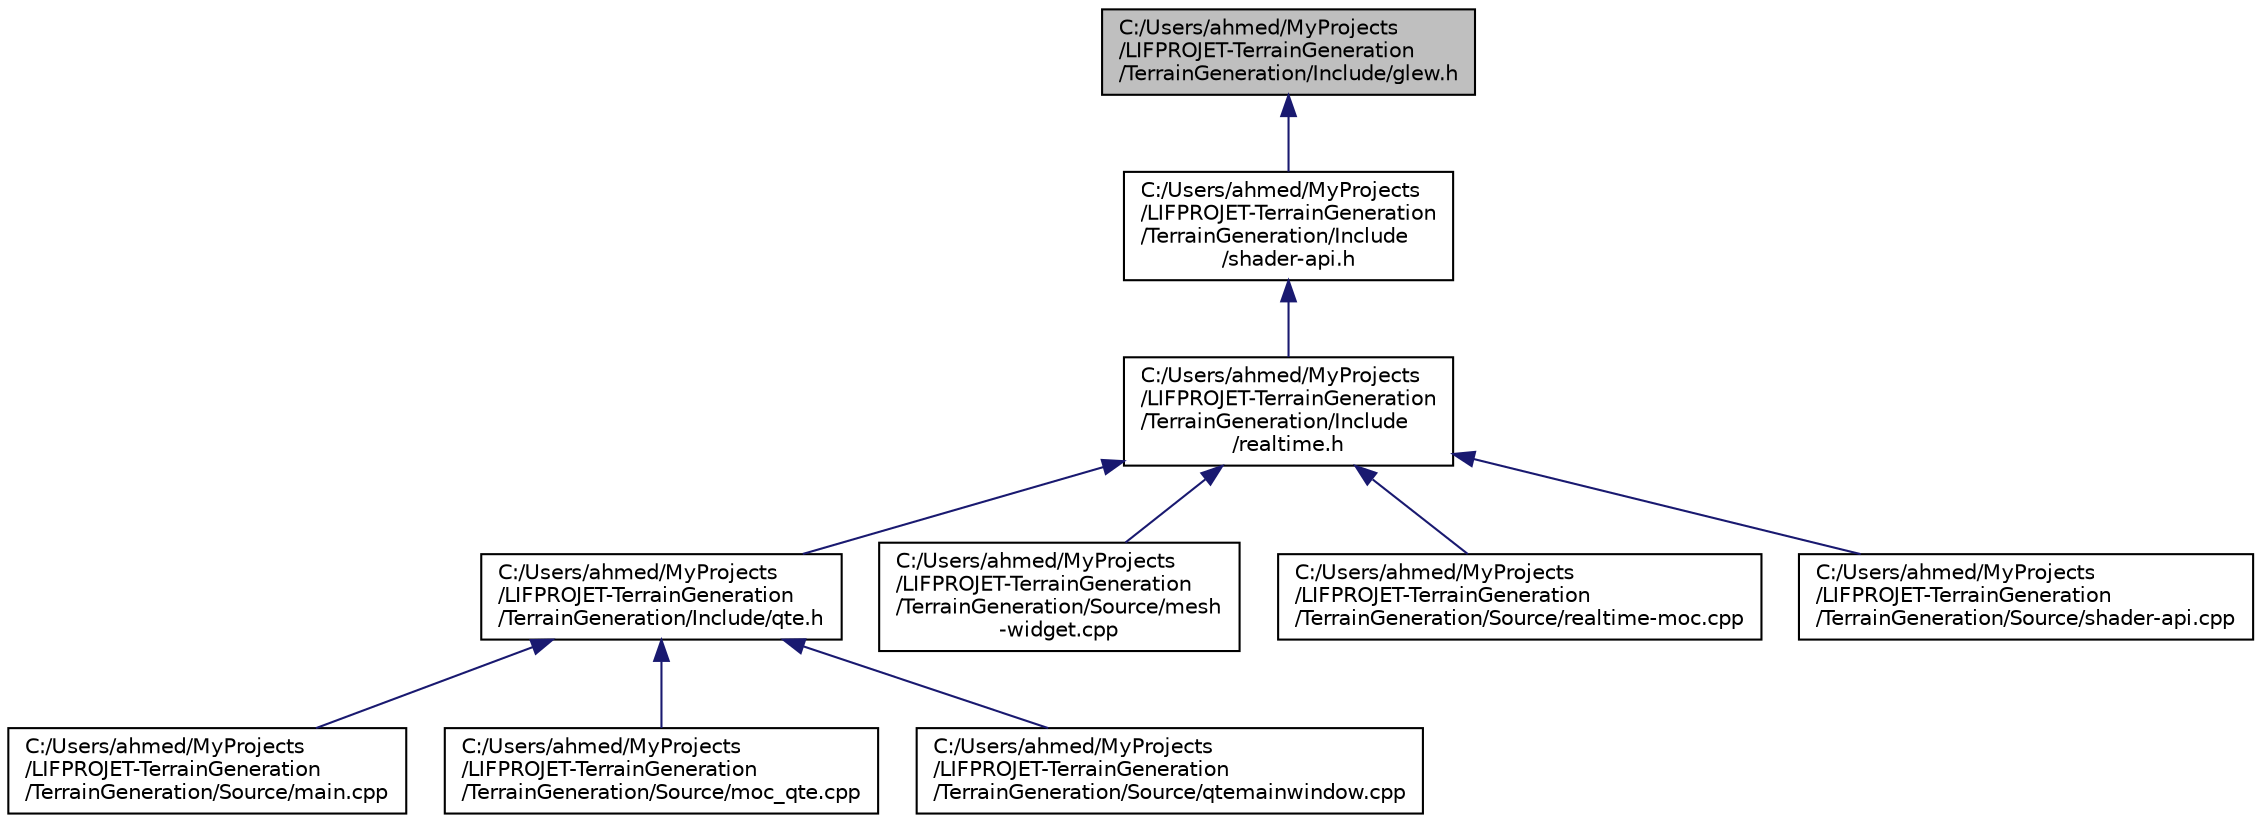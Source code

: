 digraph "C:/Users/ahmed/MyProjects/LIFPROJET-TerrainGeneration/TerrainGeneration/Include/glew.h"
{
 // LATEX_PDF_SIZE
  edge [fontname="Helvetica",fontsize="10",labelfontname="Helvetica",labelfontsize="10"];
  node [fontname="Helvetica",fontsize="10",shape=record];
  Node1 [label="C:/Users/ahmed/MyProjects\l/LIFPROJET-TerrainGeneration\l/TerrainGeneration/Include/glew.h",height=0.2,width=0.4,color="black", fillcolor="grey75", style="filled", fontcolor="black",tooltip=" "];
  Node1 -> Node2 [dir="back",color="midnightblue",fontsize="10",style="solid",fontname="Helvetica"];
  Node2 [label="C:/Users/ahmed/MyProjects\l/LIFPROJET-TerrainGeneration\l/TerrainGeneration/Include\l/shader-api.h",height=0.2,width=0.4,color="black", fillcolor="white", style="filled",URL="$shader-api_8h.html",tooltip=" "];
  Node2 -> Node3 [dir="back",color="midnightblue",fontsize="10",style="solid",fontname="Helvetica"];
  Node3 [label="C:/Users/ahmed/MyProjects\l/LIFPROJET-TerrainGeneration\l/TerrainGeneration/Include\l/realtime.h",height=0.2,width=0.4,color="black", fillcolor="white", style="filled",URL="$realtime_8h.html",tooltip=" "];
  Node3 -> Node4 [dir="back",color="midnightblue",fontsize="10",style="solid",fontname="Helvetica"];
  Node4 [label="C:/Users/ahmed/MyProjects\l/LIFPROJET-TerrainGeneration\l/TerrainGeneration/Include/qte.h",height=0.2,width=0.4,color="black", fillcolor="white", style="filled",URL="$qte_8h.html",tooltip=" "];
  Node4 -> Node5 [dir="back",color="midnightblue",fontsize="10",style="solid",fontname="Helvetica"];
  Node5 [label="C:/Users/ahmed/MyProjects\l/LIFPROJET-TerrainGeneration\l/TerrainGeneration/Source/main.cpp",height=0.2,width=0.4,color="black", fillcolor="white", style="filled",URL="$main_8cpp.html",tooltip=" "];
  Node4 -> Node6 [dir="back",color="midnightblue",fontsize="10",style="solid",fontname="Helvetica"];
  Node6 [label="C:/Users/ahmed/MyProjects\l/LIFPROJET-TerrainGeneration\l/TerrainGeneration/Source/moc_qte.cpp",height=0.2,width=0.4,color="black", fillcolor="white", style="filled",URL="$moc__qte_8cpp.html",tooltip=" "];
  Node4 -> Node7 [dir="back",color="midnightblue",fontsize="10",style="solid",fontname="Helvetica"];
  Node7 [label="C:/Users/ahmed/MyProjects\l/LIFPROJET-TerrainGeneration\l/TerrainGeneration/Source/qtemainwindow.cpp",height=0.2,width=0.4,color="black", fillcolor="white", style="filled",URL="$qtemainwindow_8cpp.html",tooltip=" "];
  Node3 -> Node8 [dir="back",color="midnightblue",fontsize="10",style="solid",fontname="Helvetica"];
  Node8 [label="C:/Users/ahmed/MyProjects\l/LIFPROJET-TerrainGeneration\l/TerrainGeneration/Source/mesh\l-widget.cpp",height=0.2,width=0.4,color="black", fillcolor="white", style="filled",URL="$mesh-widget_8cpp.html",tooltip=" "];
  Node3 -> Node9 [dir="back",color="midnightblue",fontsize="10",style="solid",fontname="Helvetica"];
  Node9 [label="C:/Users/ahmed/MyProjects\l/LIFPROJET-TerrainGeneration\l/TerrainGeneration/Source/realtime-moc.cpp",height=0.2,width=0.4,color="black", fillcolor="white", style="filled",URL="$realtime-moc_8cpp.html",tooltip=" "];
  Node3 -> Node10 [dir="back",color="midnightblue",fontsize="10",style="solid",fontname="Helvetica"];
  Node10 [label="C:/Users/ahmed/MyProjects\l/LIFPROJET-TerrainGeneration\l/TerrainGeneration/Source/shader-api.cpp",height=0.2,width=0.4,color="black", fillcolor="white", style="filled",URL="$shader-api_8cpp.html",tooltip=" "];
}
